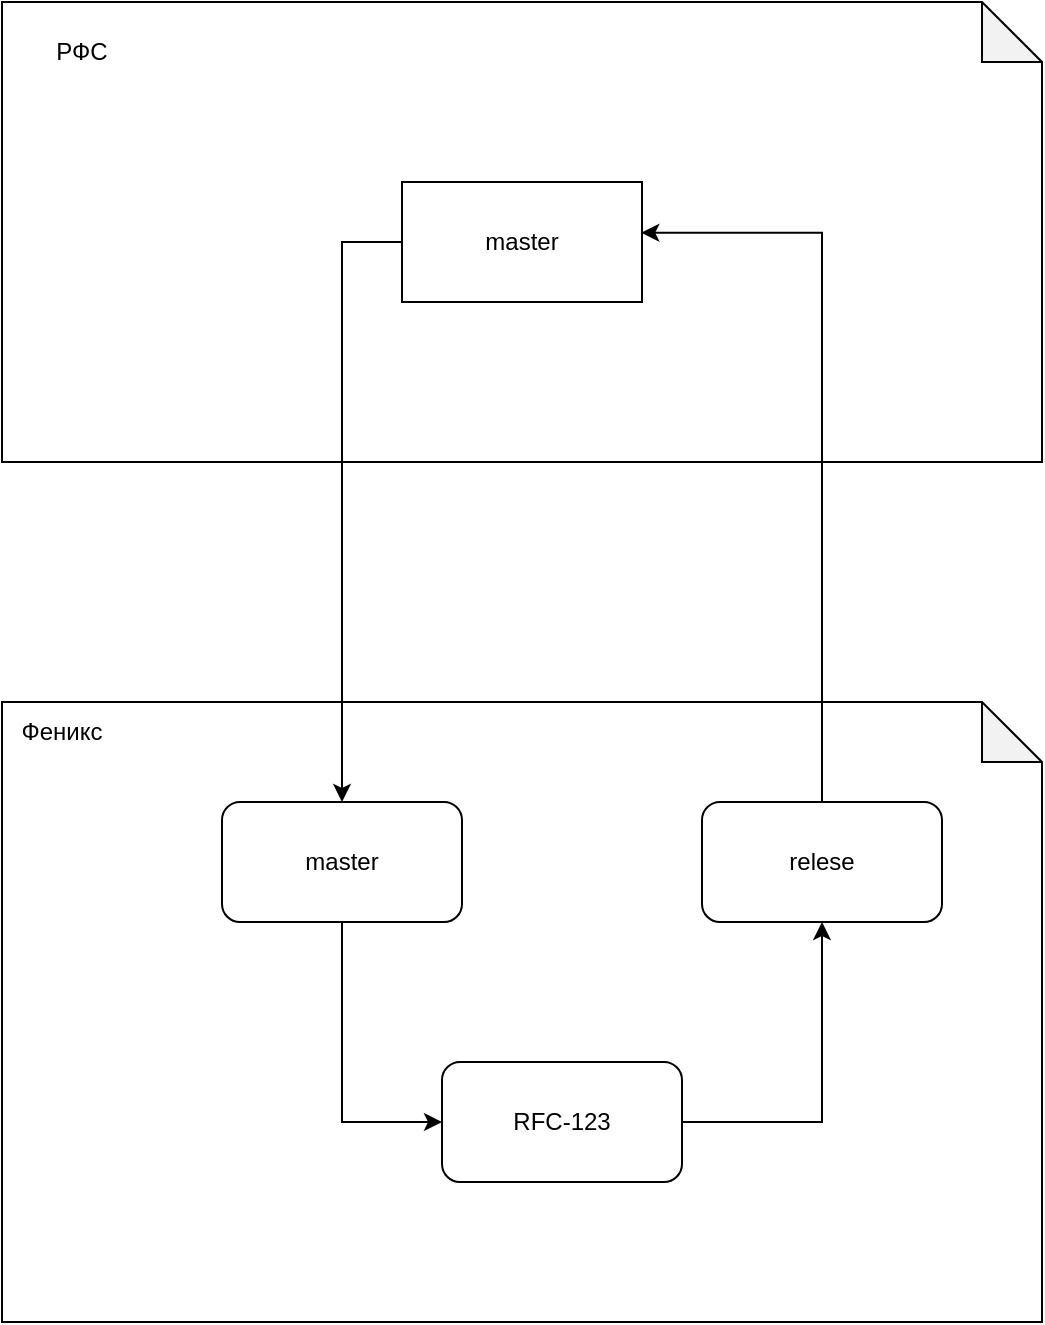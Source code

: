<mxfile version="24.7.17">
  <diagram name="Страница — 1" id="7qNGvN3_iCPPj-EwE8H-">
    <mxGraphModel dx="2929" dy="1183" grid="1" gridSize="10" guides="1" tooltips="1" connect="1" arrows="1" fold="1" page="1" pageScale="1" pageWidth="827" pageHeight="1169" math="0" shadow="0">
      <root>
        <mxCell id="0" />
        <mxCell id="1" parent="0" />
        <mxCell id="QsBq326Vf9nGgv4byhzM-5" value="" style="shape=note;whiteSpace=wrap;html=1;backgroundOutline=1;darkOpacity=0.05;" vertex="1" parent="1">
          <mxGeometry x="-280" y="640" width="520" height="310" as="geometry" />
        </mxCell>
        <mxCell id="QsBq326Vf9nGgv4byhzM-6" value="" style="shape=note;whiteSpace=wrap;html=1;backgroundOutline=1;darkOpacity=0.05;" vertex="1" parent="1">
          <mxGeometry x="-280" y="290" width="520" height="230" as="geometry" />
        </mxCell>
        <mxCell id="QsBq326Vf9nGgv4byhzM-15" style="edgeStyle=orthogonalEdgeStyle;rounded=0;orthogonalLoop=1;jettySize=auto;html=1;exitX=0.5;exitY=1;exitDx=0;exitDy=0;entryX=0;entryY=0.5;entryDx=0;entryDy=0;" edge="1" parent="1" source="QsBq326Vf9nGgv4byhzM-7" target="QsBq326Vf9nGgv4byhzM-13">
          <mxGeometry relative="1" as="geometry" />
        </mxCell>
        <mxCell id="QsBq326Vf9nGgv4byhzM-7" value="master" style="rounded=1;whiteSpace=wrap;html=1;" vertex="1" parent="1">
          <mxGeometry x="-170" y="690" width="120" height="60" as="geometry" />
        </mxCell>
        <mxCell id="QsBq326Vf9nGgv4byhzM-8" value="relese" style="rounded=1;whiteSpace=wrap;html=1;" vertex="1" parent="1">
          <mxGeometry x="70" y="690" width="120" height="60" as="geometry" />
        </mxCell>
        <mxCell id="QsBq326Vf9nGgv4byhzM-9" value="master" style="rounded=0;whiteSpace=wrap;html=1;" vertex="1" parent="1">
          <mxGeometry x="-80" y="380" width="120" height="60" as="geometry" />
        </mxCell>
        <mxCell id="QsBq326Vf9nGgv4byhzM-10" value="РФС" style="text;html=1;align=center;verticalAlign=middle;whiteSpace=wrap;rounded=0;" vertex="1" parent="1">
          <mxGeometry x="-270" y="300" width="60" height="30" as="geometry" />
        </mxCell>
        <mxCell id="QsBq326Vf9nGgv4byhzM-11" value="Феникс" style="text;html=1;align=center;verticalAlign=middle;whiteSpace=wrap;rounded=0;" vertex="1" parent="1">
          <mxGeometry x="-280" y="640" width="60" height="30" as="geometry" />
        </mxCell>
        <mxCell id="QsBq326Vf9nGgv4byhzM-16" style="edgeStyle=orthogonalEdgeStyle;rounded=0;orthogonalLoop=1;jettySize=auto;html=1;exitX=1;exitY=0.5;exitDx=0;exitDy=0;entryX=0.5;entryY=1;entryDx=0;entryDy=0;" edge="1" parent="1" source="QsBq326Vf9nGgv4byhzM-13" target="QsBq326Vf9nGgv4byhzM-8">
          <mxGeometry relative="1" as="geometry" />
        </mxCell>
        <mxCell id="QsBq326Vf9nGgv4byhzM-13" value="RFC-123" style="rounded=1;whiteSpace=wrap;html=1;" vertex="1" parent="1">
          <mxGeometry x="-60" y="820" width="120" height="60" as="geometry" />
        </mxCell>
        <mxCell id="QsBq326Vf9nGgv4byhzM-18" style="edgeStyle=orthogonalEdgeStyle;rounded=0;orthogonalLoop=1;jettySize=auto;html=1;exitX=0.5;exitY=0;exitDx=0;exitDy=0;entryX=0.997;entryY=0.423;entryDx=0;entryDy=0;entryPerimeter=0;" edge="1" parent="1" source="QsBq326Vf9nGgv4byhzM-8" target="QsBq326Vf9nGgv4byhzM-9">
          <mxGeometry relative="1" as="geometry" />
        </mxCell>
        <mxCell id="QsBq326Vf9nGgv4byhzM-19" style="edgeStyle=orthogonalEdgeStyle;rounded=0;orthogonalLoop=1;jettySize=auto;html=1;exitX=0;exitY=0.5;exitDx=0;exitDy=0;entryX=0.5;entryY=0;entryDx=0;entryDy=0;" edge="1" parent="1" source="QsBq326Vf9nGgv4byhzM-9" target="QsBq326Vf9nGgv4byhzM-7">
          <mxGeometry relative="1" as="geometry">
            <Array as="points">
              <mxPoint x="-110" y="410" />
            </Array>
          </mxGeometry>
        </mxCell>
      </root>
    </mxGraphModel>
  </diagram>
</mxfile>
